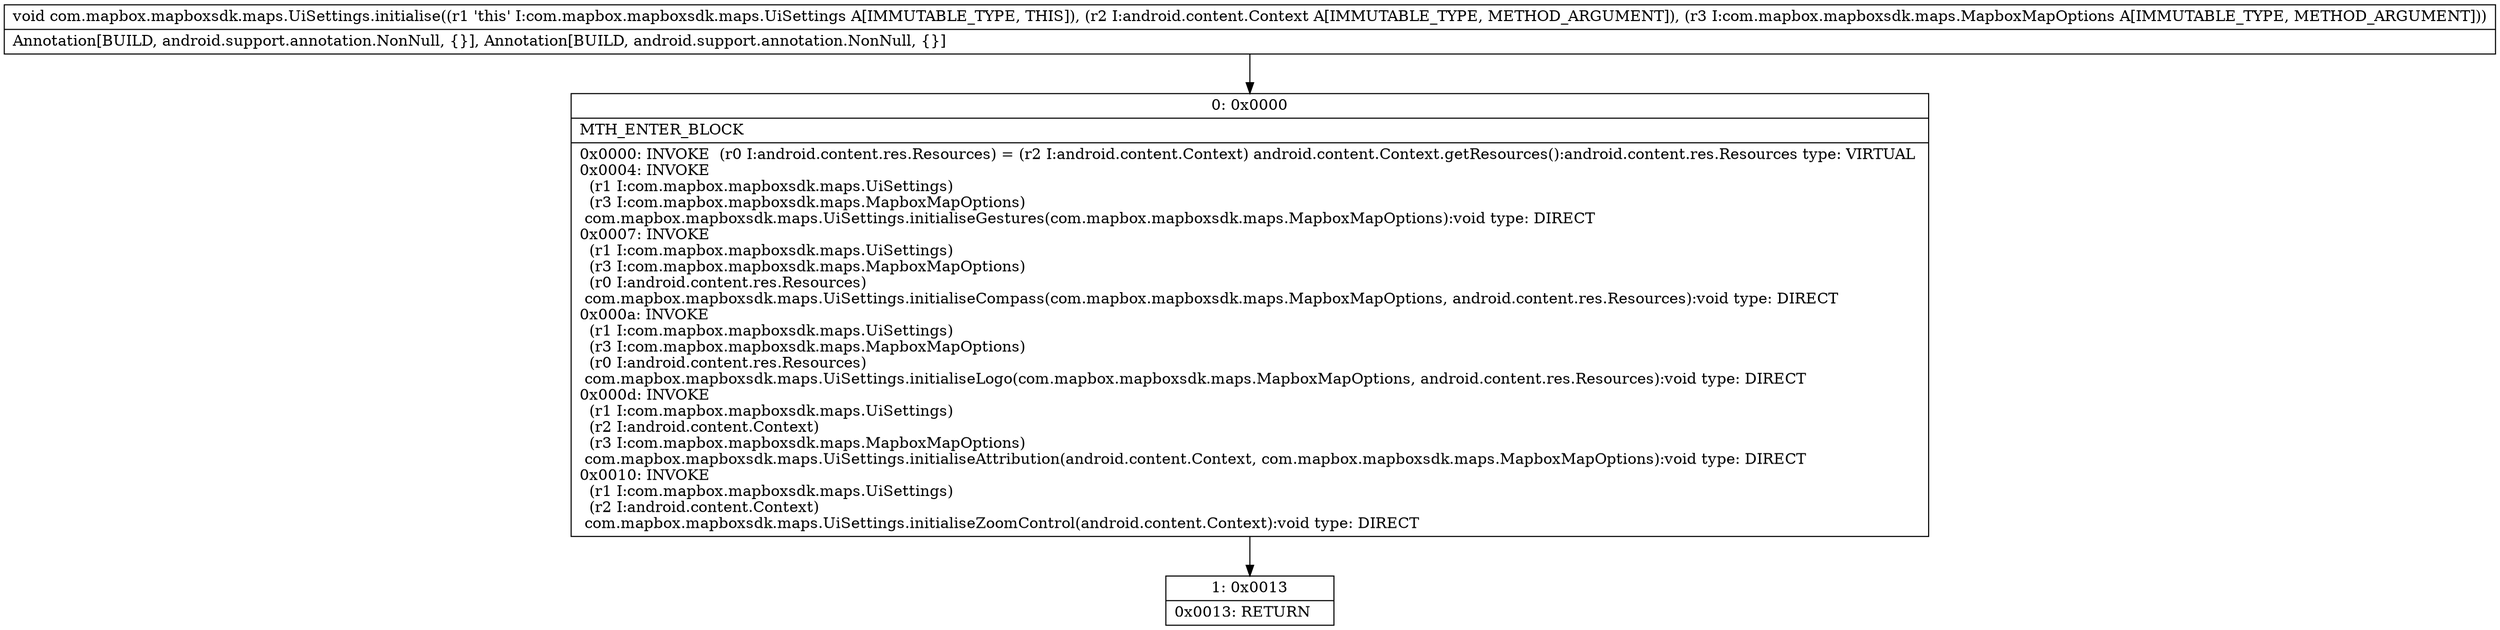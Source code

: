 digraph "CFG forcom.mapbox.mapboxsdk.maps.UiSettings.initialise(Landroid\/content\/Context;Lcom\/mapbox\/mapboxsdk\/maps\/MapboxMapOptions;)V" {
Node_0 [shape=record,label="{0\:\ 0x0000|MTH_ENTER_BLOCK\l|0x0000: INVOKE  (r0 I:android.content.res.Resources) = (r2 I:android.content.Context) android.content.Context.getResources():android.content.res.Resources type: VIRTUAL \l0x0004: INVOKE  \l  (r1 I:com.mapbox.mapboxsdk.maps.UiSettings)\l  (r3 I:com.mapbox.mapboxsdk.maps.MapboxMapOptions)\l com.mapbox.mapboxsdk.maps.UiSettings.initialiseGestures(com.mapbox.mapboxsdk.maps.MapboxMapOptions):void type: DIRECT \l0x0007: INVOKE  \l  (r1 I:com.mapbox.mapboxsdk.maps.UiSettings)\l  (r3 I:com.mapbox.mapboxsdk.maps.MapboxMapOptions)\l  (r0 I:android.content.res.Resources)\l com.mapbox.mapboxsdk.maps.UiSettings.initialiseCompass(com.mapbox.mapboxsdk.maps.MapboxMapOptions, android.content.res.Resources):void type: DIRECT \l0x000a: INVOKE  \l  (r1 I:com.mapbox.mapboxsdk.maps.UiSettings)\l  (r3 I:com.mapbox.mapboxsdk.maps.MapboxMapOptions)\l  (r0 I:android.content.res.Resources)\l com.mapbox.mapboxsdk.maps.UiSettings.initialiseLogo(com.mapbox.mapboxsdk.maps.MapboxMapOptions, android.content.res.Resources):void type: DIRECT \l0x000d: INVOKE  \l  (r1 I:com.mapbox.mapboxsdk.maps.UiSettings)\l  (r2 I:android.content.Context)\l  (r3 I:com.mapbox.mapboxsdk.maps.MapboxMapOptions)\l com.mapbox.mapboxsdk.maps.UiSettings.initialiseAttribution(android.content.Context, com.mapbox.mapboxsdk.maps.MapboxMapOptions):void type: DIRECT \l0x0010: INVOKE  \l  (r1 I:com.mapbox.mapboxsdk.maps.UiSettings)\l  (r2 I:android.content.Context)\l com.mapbox.mapboxsdk.maps.UiSettings.initialiseZoomControl(android.content.Context):void type: DIRECT \l}"];
Node_1 [shape=record,label="{1\:\ 0x0013|0x0013: RETURN   \l}"];
MethodNode[shape=record,label="{void com.mapbox.mapboxsdk.maps.UiSettings.initialise((r1 'this' I:com.mapbox.mapboxsdk.maps.UiSettings A[IMMUTABLE_TYPE, THIS]), (r2 I:android.content.Context A[IMMUTABLE_TYPE, METHOD_ARGUMENT]), (r3 I:com.mapbox.mapboxsdk.maps.MapboxMapOptions A[IMMUTABLE_TYPE, METHOD_ARGUMENT]))  | Annotation[BUILD, android.support.annotation.NonNull, \{\}], Annotation[BUILD, android.support.annotation.NonNull, \{\}]\l}"];
MethodNode -> Node_0;
Node_0 -> Node_1;
}

